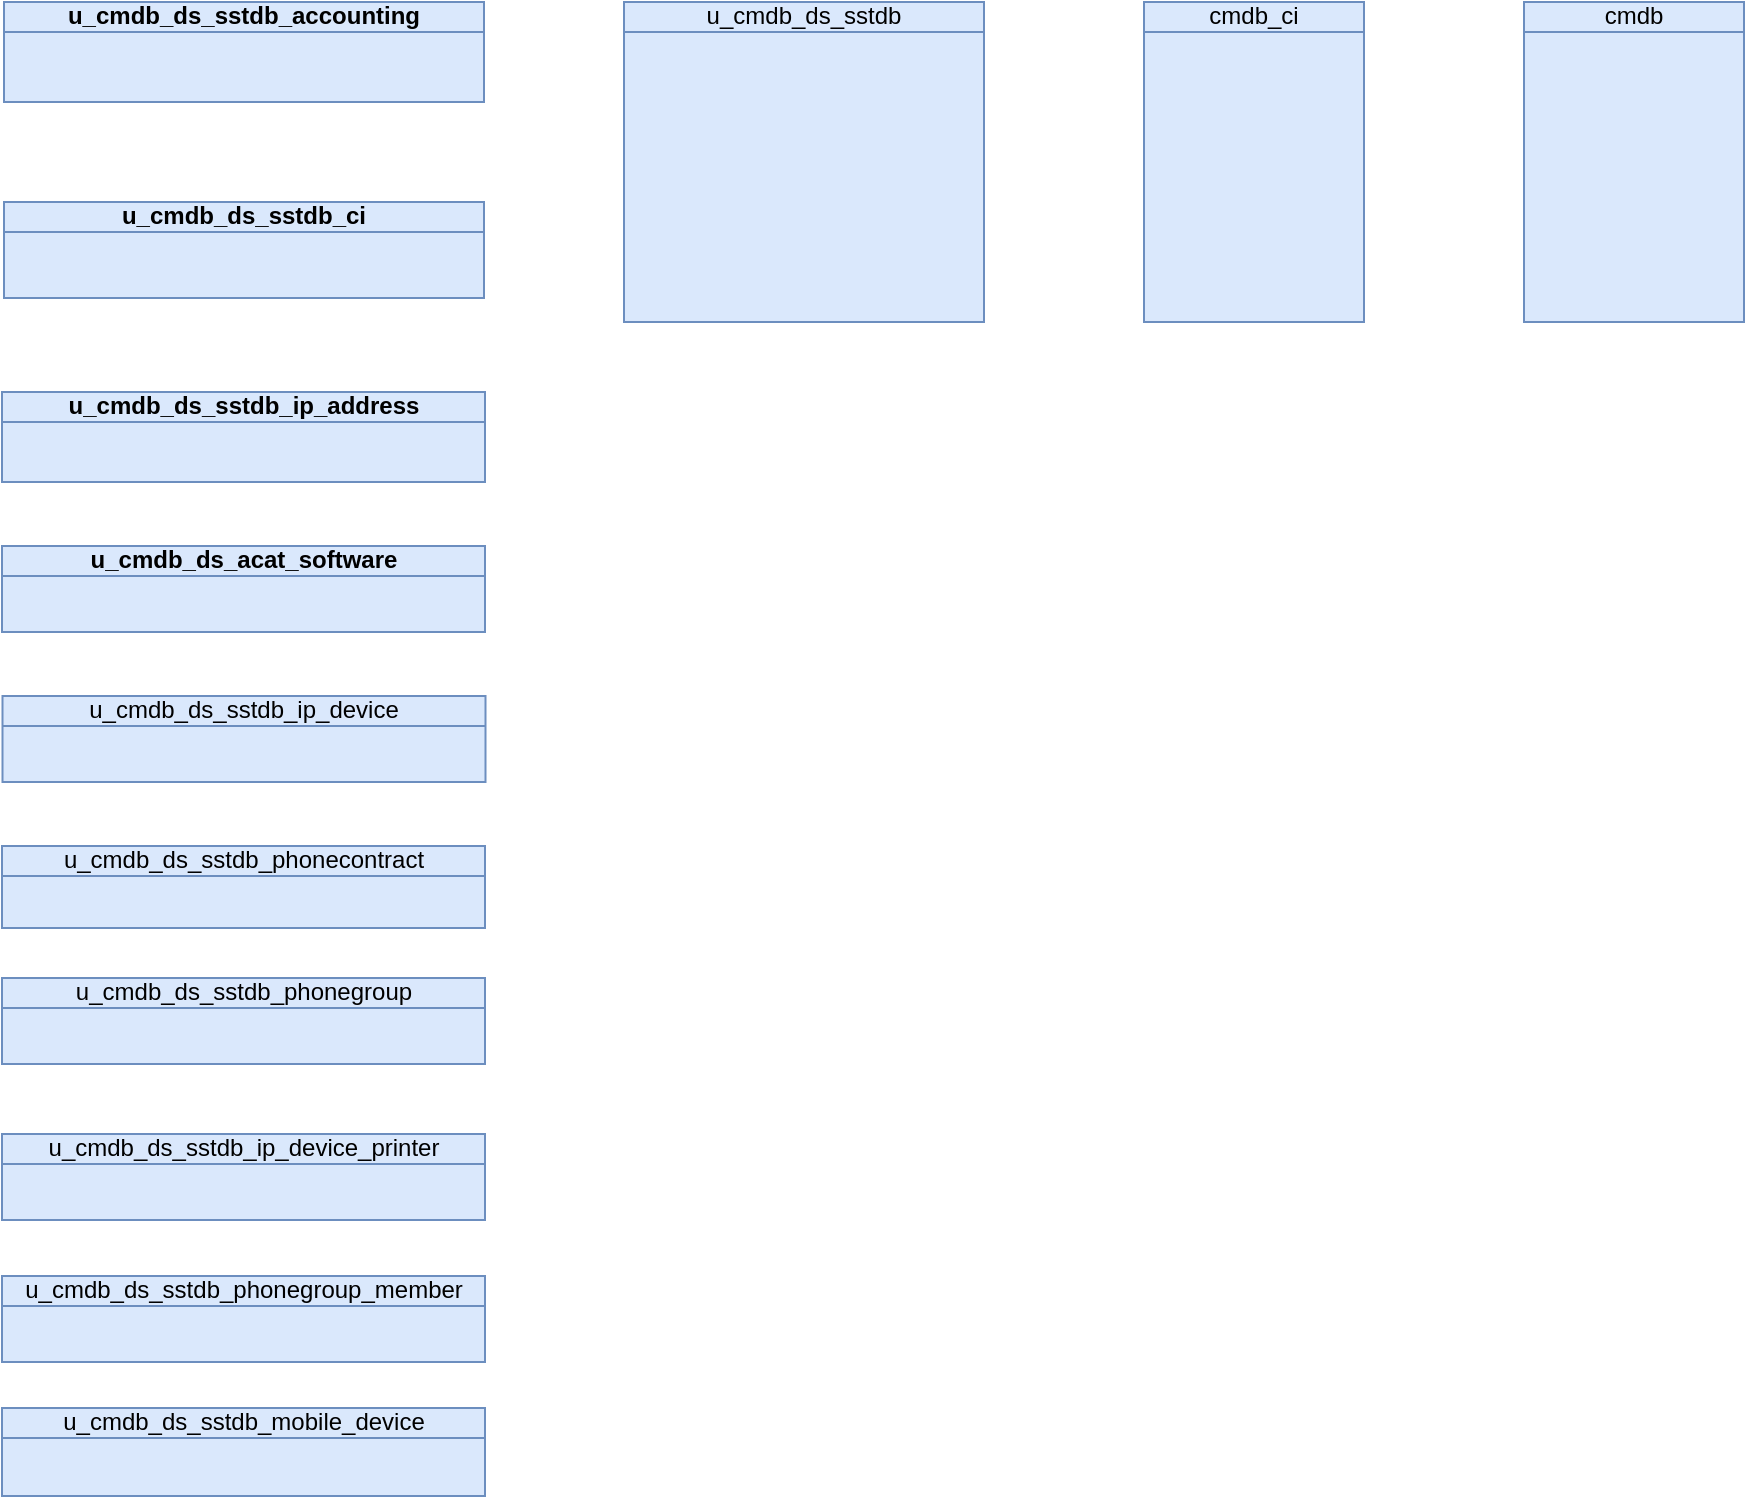 <mxfile version="23.1.1" type="github" pages="6">
  <diagram name="As-Is" id="jkI73sEsG22GYty13YCX">
    <mxGraphModel dx="1616" dy="1201" grid="0" gridSize="10" guides="1" tooltips="1" connect="1" arrows="1" fold="1" page="1" pageScale="1" pageWidth="1169" pageHeight="827" math="0" shadow="0">
      <root>
        <mxCell id="9fLYsi1BFuuNNnZ7QCJi-0" />
        <mxCell id="9fLYsi1BFuuNNnZ7QCJi-1" parent="9fLYsi1BFuuNNnZ7QCJi-0" />
        <mxCell id="9fLYsi1BFuuNNnZ7QCJi-6" value="u_cmdb_ds_sstdb" style="html=1;outlineConnect=0;whiteSpace=wrap;fillColor=#dae8fc;shape=mxgraph.archimate3.businessObject;overflow=fill;strokeColor=#6c8ebf;" parent="9fLYsi1BFuuNNnZ7QCJi-1" vertex="1">
          <mxGeometry x="540" y="55" width="180" height="160" as="geometry" />
        </mxCell>
        <mxCell id="9fLYsi1BFuuNNnZ7QCJi-8" value="u_cmdb_ds_sstdb_ci" style="html=1;outlineConnect=0;whiteSpace=wrap;fillColor=#dae8fc;shape=mxgraph.archimate3.businessObject;overflow=fill;strokeColor=#6c8ebf;fontStyle=1" parent="9fLYsi1BFuuNNnZ7QCJi-1" vertex="1">
          <mxGeometry x="230" y="155" width="240" height="48" as="geometry" />
        </mxCell>
        <mxCell id="cwtJszPjDHmDqMK8JNNf-0" value="cmdb_ci" style="html=1;outlineConnect=0;whiteSpace=wrap;fillColor=#dae8fc;shape=mxgraph.archimate3.businessObject;overflow=fill;strokeColor=#6c8ebf;" parent="9fLYsi1BFuuNNnZ7QCJi-1" vertex="1">
          <mxGeometry x="800" y="55" width="110" height="160" as="geometry" />
        </mxCell>
        <mxCell id="y_-gR4mYZfSuQmfMLG3N-1" value="u_cmdb_ds_sstdb_accounting" style="html=1;outlineConnect=0;whiteSpace=wrap;fillColor=#dae8fc;shape=mxgraph.archimate3.businessObject;overflow=fill;strokeColor=#6c8ebf;fontStyle=1" parent="9fLYsi1BFuuNNnZ7QCJi-1" vertex="1">
          <mxGeometry x="230" y="55" width="240" height="50" as="geometry" />
        </mxCell>
        <mxCell id="CWw5Xjvqmg-2_4kp9Igu-0" value="u_cmdb_ds_sstdb_ip_device" style="html=1;outlineConnect=0;whiteSpace=wrap;fillColor=#dae8fc;shape=mxgraph.archimate3.businessObject;overflow=fill;strokeColor=#6c8ebf;" parent="9fLYsi1BFuuNNnZ7QCJi-1" vertex="1">
          <mxGeometry x="229.25" y="402" width="241.5" height="43" as="geometry" />
        </mxCell>
        <mxCell id="CWw5Xjvqmg-2_4kp9Igu-1" value="u_cmdb_ds_sstdb_phonecontract" style="html=1;outlineConnect=0;whiteSpace=wrap;fillColor=#dae8fc;shape=mxgraph.archimate3.businessObject;overflow=fill;strokeColor=#6c8ebf;" parent="9fLYsi1BFuuNNnZ7QCJi-1" vertex="1">
          <mxGeometry x="229" y="477" width="241.5" height="41" as="geometry" />
        </mxCell>
        <mxCell id="CWw5Xjvqmg-2_4kp9Igu-2" value="u_cmdb_ds_sstdb_phonegroup" style="html=1;outlineConnect=0;whiteSpace=wrap;fillColor=#dae8fc;shape=mxgraph.archimate3.businessObject;overflow=fill;strokeColor=#6c8ebf;" parent="9fLYsi1BFuuNNnZ7QCJi-1" vertex="1">
          <mxGeometry x="229" y="543" width="241.5" height="43" as="geometry" />
        </mxCell>
        <mxCell id="CWw5Xjvqmg-2_4kp9Igu-3" value="u_cmdb_ds_sstdb_ip_address" style="html=1;outlineConnect=0;whiteSpace=wrap;fillColor=#dae8fc;shape=mxgraph.archimate3.businessObject;overflow=fill;strokeColor=#6c8ebf;fontStyle=1" parent="9fLYsi1BFuuNNnZ7QCJi-1" vertex="1">
          <mxGeometry x="229" y="250" width="241.5" height="45" as="geometry" />
        </mxCell>
        <mxCell id="CWw5Xjvqmg-2_4kp9Igu-4" value="u_cmdb_ds_sstdb_ip_device_printer" style="html=1;outlineConnect=0;whiteSpace=wrap;fillColor=#dae8fc;shape=mxgraph.archimate3.businessObject;overflow=fill;strokeColor=#6c8ebf;" parent="9fLYsi1BFuuNNnZ7QCJi-1" vertex="1">
          <mxGeometry x="229" y="621" width="241.5" height="43" as="geometry" />
        </mxCell>
        <mxCell id="CWw5Xjvqmg-2_4kp9Igu-5" value="u_cmdb_ds_sstdb_phonegroup_member" style="html=1;outlineConnect=0;whiteSpace=wrap;fillColor=#dae8fc;shape=mxgraph.archimate3.businessObject;overflow=fill;strokeColor=#6c8ebf;" parent="9fLYsi1BFuuNNnZ7QCJi-1" vertex="1">
          <mxGeometry x="229" y="692" width="241.5" height="43" as="geometry" />
        </mxCell>
        <mxCell id="CWw5Xjvqmg-2_4kp9Igu-6" value="u_cmdb_ds_sstdb_mobile_device" style="html=1;outlineConnect=0;whiteSpace=wrap;fillColor=#dae8fc;shape=mxgraph.archimate3.businessObject;overflow=fill;strokeColor=#6c8ebf;" parent="9fLYsi1BFuuNNnZ7QCJi-1" vertex="1">
          <mxGeometry x="229" y="758" width="241.5" height="44" as="geometry" />
        </mxCell>
        <mxCell id="CWw5Xjvqmg-2_4kp9Igu-7" value="u_cmdb_ds_acat_software" style="html=1;outlineConnect=0;whiteSpace=wrap;fillColor=#dae8fc;shape=mxgraph.archimate3.businessObject;overflow=fill;strokeColor=#6c8ebf;fontStyle=1" parent="9fLYsi1BFuuNNnZ7QCJi-1" vertex="1">
          <mxGeometry x="229" y="327" width="241.5" height="43" as="geometry" />
        </mxCell>
        <mxCell id="XJ3MCgn_2ol754-BM2e4-0" value="cmdb" style="html=1;outlineConnect=0;whiteSpace=wrap;fillColor=#dae8fc;shape=mxgraph.archimate3.businessObject;overflow=fill;strokeColor=#6c8ebf;" parent="9fLYsi1BFuuNNnZ7QCJi-1" vertex="1">
          <mxGeometry x="990" y="55" width="110" height="160" as="geometry" />
        </mxCell>
      </root>
    </mxGraphModel>
  </diagram>
  <diagram name="ToBe" id="oGh4HfsSNOowLogCamIB">
    <mxGraphModel dx="1616" dy="1201" grid="0" gridSize="10" guides="1" tooltips="1" connect="1" arrows="1" fold="1" page="1" pageScale="1" pageWidth="1169" pageHeight="827" math="0" shadow="0">
      <root>
        <mxCell id="56pe9uNd_jKFozV0DMSg-0" />
        <mxCell id="56pe9uNd_jKFozV0DMSg-1" parent="56pe9uNd_jKFozV0DMSg-0" />
        <mxCell id="56pe9uNd_jKFozV0DMSg-2" value="u_cmdb_ds_sstdb" style="html=1;outlineConnect=0;whiteSpace=wrap;fillColor=#dae8fc;shape=mxgraph.archimate3.businessObject;overflow=fill;strokeColor=#6c8ebf;" parent="56pe9uNd_jKFozV0DMSg-1" vertex="1">
          <mxGeometry x="555" y="154" width="180" height="61" as="geometry" />
        </mxCell>
        <mxCell id="56pe9uNd_jKFozV0DMSg-3" value="u_cmdb_ds_sstdb_ci" style="html=1;outlineConnect=0;whiteSpace=wrap;fillColor=#f8cecc;shape=mxgraph.archimate3.businessObject;overflow=fill;strokeColor=#b85450;dashed=1;" parent="56pe9uNd_jKFozV0DMSg-1" vertex="1">
          <mxGeometry x="580" y="173" width="130" height="30" as="geometry" />
        </mxCell>
        <mxCell id="56pe9uNd_jKFozV0DMSg-4" value="cmdb_ci" style="html=1;outlineConnect=0;whiteSpace=wrap;fillColor=#dae8fc;shape=mxgraph.archimate3.businessObject;overflow=fill;strokeColor=#6c8ebf;" parent="56pe9uNd_jKFozV0DMSg-1" vertex="1">
          <mxGeometry x="815" y="55" width="110" height="160" as="geometry" />
        </mxCell>
        <mxCell id="56pe9uNd_jKFozV0DMSg-5" value="u_cmdb_ds_sstdb_accounting" style="html=1;outlineConnect=0;whiteSpace=wrap;fillColor=#fff2cc;shape=mxgraph.archimate3.businessObject;overflow=fill;strokeColor=#d6b656;dashed=1;" parent="56pe9uNd_jKFozV0DMSg-1" vertex="1">
          <mxGeometry x="550" y="55" width="185" height="40" as="geometry" />
        </mxCell>
        <mxCell id="56pe9uNd_jKFozV0DMSg-6" value="Account Asset" style="fontSize=12;html=1;endArrow=ERzeroToMany;endFill=1;rounded=0;fillColor=#dae8fc;strokeColor=#6c8ebf;" parent="56pe9uNd_jKFozV0DMSg-1" source="56pe9uNd_jKFozV0DMSg-5" target="56pe9uNd_jKFozV0DMSg-2" edge="1">
          <mxGeometry width="100" height="100" relative="1" as="geometry">
            <mxPoint x="655" y="436" as="sourcePoint" />
            <mxPoint x="655" y="591" as="targetPoint" />
          </mxGeometry>
        </mxCell>
        <mxCell id="KxKN3AAXjgXt9WUDAt8y-0" value="u_cmdb_ds_sstdb_ci" style="html=1;outlineConnect=0;whiteSpace=wrap;shape=mxgraph.archimate3.businessObject;overflow=fill;dashed=1;" parent="56pe9uNd_jKFozV0DMSg-1" vertex="1">
          <mxGeometry x="246.5" y="155" width="240" height="48" as="geometry" />
        </mxCell>
        <mxCell id="KxKN3AAXjgXt9WUDAt8y-1" value="u_cmdb_ds_sstdb_accounting" style="html=1;outlineConnect=0;whiteSpace=wrap;shape=mxgraph.archimate3.businessObject;overflow=fill;dashed=1;" parent="56pe9uNd_jKFozV0DMSg-1" vertex="1">
          <mxGeometry x="246.5" y="55" width="240" height="50" as="geometry" />
        </mxCell>
        <mxCell id="P3QiWz3rfh3j9tbsNmBm-1" value="cmdb" style="html=1;outlineConnect=0;whiteSpace=wrap;fillColor=#dae8fc;shape=mxgraph.archimate3.businessObject;overflow=fill;strokeColor=#6c8ebf;" parent="56pe9uNd_jKFozV0DMSg-1" vertex="1">
          <mxGeometry x="1001" y="55" width="110" height="160" as="geometry" />
        </mxCell>
        <mxCell id="N4Qj_TncRxmLUDcNT6RW-0" value="u_cmdb_ds_sstdb_ip_device" style="html=1;outlineConnect=0;whiteSpace=wrap;fillColor=#dae8fc;shape=mxgraph.archimate3.businessObject;overflow=fill;strokeColor=#6c8ebf;" parent="56pe9uNd_jKFozV0DMSg-1" vertex="1">
          <mxGeometry x="245.25" y="402" width="241.5" height="43" as="geometry" />
        </mxCell>
        <mxCell id="N4Qj_TncRxmLUDcNT6RW-1" value="u_cmdb_ds_sstdb_phonecontract" style="html=1;outlineConnect=0;whiteSpace=wrap;fillColor=#dae8fc;shape=mxgraph.archimate3.businessObject;overflow=fill;strokeColor=#6c8ebf;" parent="56pe9uNd_jKFozV0DMSg-1" vertex="1">
          <mxGeometry x="245" y="477" width="241.5" height="41" as="geometry" />
        </mxCell>
        <mxCell id="N4Qj_TncRxmLUDcNT6RW-2" value="u_cmdb_ds_sstdb_phonegroup" style="html=1;outlineConnect=0;whiteSpace=wrap;fillColor=#dae8fc;shape=mxgraph.archimate3.businessObject;overflow=fill;strokeColor=#6c8ebf;" parent="56pe9uNd_jKFozV0DMSg-1" vertex="1">
          <mxGeometry x="245" y="543" width="241.5" height="43" as="geometry" />
        </mxCell>
        <mxCell id="N4Qj_TncRxmLUDcNT6RW-3" value="u_cmdb_ds_sstdb_ip_address" style="html=1;outlineConnect=0;whiteSpace=wrap;fillColor=#dae8fc;shape=mxgraph.archimate3.businessObject;overflow=fill;strokeColor=#6c8ebf;fontStyle=1" parent="56pe9uNd_jKFozV0DMSg-1" vertex="1">
          <mxGeometry x="245" y="250" width="241.5" height="45" as="geometry" />
        </mxCell>
        <mxCell id="N4Qj_TncRxmLUDcNT6RW-4" value="u_cmdb_ds_sstdb_ip_device_printer" style="html=1;outlineConnect=0;whiteSpace=wrap;fillColor=#dae8fc;shape=mxgraph.archimate3.businessObject;overflow=fill;strokeColor=#6c8ebf;" parent="56pe9uNd_jKFozV0DMSg-1" vertex="1">
          <mxGeometry x="245" y="621" width="241.5" height="43" as="geometry" />
        </mxCell>
        <mxCell id="N4Qj_TncRxmLUDcNT6RW-5" value="u_cmdb_ds_sstdb_phonegroup_member" style="html=1;outlineConnect=0;whiteSpace=wrap;fillColor=#dae8fc;shape=mxgraph.archimate3.businessObject;overflow=fill;strokeColor=#6c8ebf;" parent="56pe9uNd_jKFozV0DMSg-1" vertex="1">
          <mxGeometry x="245" y="692" width="241.5" height="43" as="geometry" />
        </mxCell>
        <mxCell id="N4Qj_TncRxmLUDcNT6RW-6" value="u_cmdb_ds_sstdb_mobile_device" style="html=1;outlineConnect=0;whiteSpace=wrap;fillColor=#dae8fc;shape=mxgraph.archimate3.businessObject;overflow=fill;strokeColor=#6c8ebf;" parent="56pe9uNd_jKFozV0DMSg-1" vertex="1">
          <mxGeometry x="245" y="758" width="241.5" height="44" as="geometry" />
        </mxCell>
        <mxCell id="N4Qj_TncRxmLUDcNT6RW-7" value="u_cmdb_ds_acat_software" style="html=1;outlineConnect=0;whiteSpace=wrap;fillColor=#dae8fc;shape=mxgraph.archimate3.businessObject;overflow=fill;strokeColor=#6c8ebf;fontStyle=1" parent="56pe9uNd_jKFozV0DMSg-1" vertex="1">
          <mxGeometry x="245" y="327" width="241.5" height="43" as="geometry" />
        </mxCell>
      </root>
    </mxGraphModel>
  </diagram>
  <diagram name="ToBe2" id="tkcIp5FDQcAYxSS1VzYh">
    <mxGraphModel dx="1616" dy="1201" grid="0" gridSize="10" guides="1" tooltips="1" connect="1" arrows="1" fold="1" page="1" pageScale="1" pageWidth="1169" pageHeight="827" math="0" shadow="0">
      <root>
        <mxCell id="ru0msgwTjX1IvqW1pDhV-0" />
        <mxCell id="ru0msgwTjX1IvqW1pDhV-1" parent="ru0msgwTjX1IvqW1pDhV-0" />
        <mxCell id="ru0msgwTjX1IvqW1pDhV-2" value="u_cmdb_ds_sstdb" style="html=1;outlineConnect=0;whiteSpace=wrap;fillColor=#dae8fc;shape=mxgraph.archimate3.businessObject;overflow=fill;strokeColor=#6c8ebf;" parent="ru0msgwTjX1IvqW1pDhV-1" vertex="1">
          <mxGeometry x="636" y="145" width="180" height="61" as="geometry" />
        </mxCell>
        <mxCell id="ru0msgwTjX1IvqW1pDhV-3" value="u_cmdb_ds_sstdb_ci" style="html=1;outlineConnect=0;whiteSpace=wrap;fillColor=#f8cecc;shape=mxgraph.archimate3.businessObject;overflow=fill;strokeColor=#b85450;dashed=1;" parent="ru0msgwTjX1IvqW1pDhV-1" vertex="1">
          <mxGeometry x="661" y="164" width="130" height="30" as="geometry" />
        </mxCell>
        <mxCell id="ru0msgwTjX1IvqW1pDhV-4" value="cmdb_ci" style="html=1;outlineConnect=0;whiteSpace=wrap;fillColor=#dae8fc;shape=mxgraph.archimate3.businessObject;overflow=fill;strokeColor=#6c8ebf;" parent="ru0msgwTjX1IvqW1pDhV-1" vertex="1">
          <mxGeometry x="857" y="46" width="110" height="160" as="geometry" />
        </mxCell>
        <mxCell id="ru0msgwTjX1IvqW1pDhV-5" value="u_cmdb_ds_sstdb_accounting" style="html=1;outlineConnect=0;whiteSpace=wrap;fillColor=#fff2cc;shape=mxgraph.archimate3.businessObject;overflow=fill;strokeColor=#d6b656;dashed=1;" parent="ru0msgwTjX1IvqW1pDhV-1" vertex="1">
          <mxGeometry x="631" y="46" width="185" height="40" as="geometry" />
        </mxCell>
        <mxCell id="ru0msgwTjX1IvqW1pDhV-6" value="Account Asset" style="fontSize=12;html=1;endArrow=ERzeroToMany;endFill=1;rounded=0;fillColor=#dae8fc;strokeColor=#6c8ebf;" parent="ru0msgwTjX1IvqW1pDhV-1" source="ru0msgwTjX1IvqW1pDhV-5" target="ru0msgwTjX1IvqW1pDhV-2" edge="1">
          <mxGeometry width="100" height="100" relative="1" as="geometry">
            <mxPoint x="736" y="427" as="sourcePoint" />
            <mxPoint x="736" y="582" as="targetPoint" />
          </mxGeometry>
        </mxCell>
        <mxCell id="ru0msgwTjX1IvqW1pDhV-7" value="u_cmdb_ds_sstdb_ci" style="html=1;outlineConnect=0;whiteSpace=wrap;shape=mxgraph.archimate3.businessObject;overflow=fill;dashed=1;" parent="ru0msgwTjX1IvqW1pDhV-1" vertex="1">
          <mxGeometry x="327.5" y="146" width="240" height="48" as="geometry" />
        </mxCell>
        <mxCell id="ru0msgwTjX1IvqW1pDhV-8" value="u_cmdb_ds_sstdb_accounting" style="html=1;outlineConnect=0;whiteSpace=wrap;shape=mxgraph.archimate3.businessObject;overflow=fill;dashed=1;" parent="ru0msgwTjX1IvqW1pDhV-1" vertex="1">
          <mxGeometry x="327.5" y="46" width="240" height="50" as="geometry" />
        </mxCell>
        <mxCell id="ru0msgwTjX1IvqW1pDhV-9" value="cmdb" style="html=1;outlineConnect=0;whiteSpace=wrap;fillColor=#dae8fc;shape=mxgraph.archimate3.businessObject;overflow=fill;strokeColor=#6c8ebf;" parent="ru0msgwTjX1IvqW1pDhV-1" vertex="1">
          <mxGeometry x="999" y="46" width="110" height="160" as="geometry" />
        </mxCell>
        <mxCell id="ru0msgwTjX1IvqW1pDhV-10" value="u_cmdb_ds_sstdb_ip_device" style="html=1;outlineConnect=0;whiteSpace=wrap;fillColor=#dae8fc;shape=mxgraph.archimate3.businessObject;overflow=fill;strokeColor=#6c8ebf;" parent="ru0msgwTjX1IvqW1pDhV-1" vertex="1">
          <mxGeometry x="326.25" y="393" width="241.5" height="43" as="geometry" />
        </mxCell>
        <mxCell id="ru0msgwTjX1IvqW1pDhV-11" value="u_cmdb_ds_sstdb_phonecontract" style="html=1;outlineConnect=0;whiteSpace=wrap;fillColor=#dae8fc;shape=mxgraph.archimate3.businessObject;overflow=fill;strokeColor=#6c8ebf;" parent="ru0msgwTjX1IvqW1pDhV-1" vertex="1">
          <mxGeometry x="326" y="468" width="241.5" height="41" as="geometry" />
        </mxCell>
        <mxCell id="ru0msgwTjX1IvqW1pDhV-12" value="u_cmdb_ds_sstdb_phonegroup" style="html=1;outlineConnect=0;whiteSpace=wrap;fillColor=#dae8fc;shape=mxgraph.archimate3.businessObject;overflow=fill;strokeColor=#6c8ebf;" parent="ru0msgwTjX1IvqW1pDhV-1" vertex="1">
          <mxGeometry x="326" y="534" width="241.5" height="43" as="geometry" />
        </mxCell>
        <mxCell id="ru0msgwTjX1IvqW1pDhV-13" value="u_cmdb_ds_sstdb_ip_address" style="html=1;outlineConnect=0;whiteSpace=wrap;fillColor=#dae8fc;shape=mxgraph.archimate3.businessObject;overflow=fill;strokeColor=#6c8ebf;fontStyle=1" parent="ru0msgwTjX1IvqW1pDhV-1" vertex="1">
          <mxGeometry x="326" y="241" width="241.5" height="45" as="geometry" />
        </mxCell>
        <mxCell id="ru0msgwTjX1IvqW1pDhV-14" value="u_cmdb_ds_sstdb_ip_device_printer" style="html=1;outlineConnect=0;whiteSpace=wrap;fillColor=#dae8fc;shape=mxgraph.archimate3.businessObject;overflow=fill;strokeColor=#6c8ebf;" parent="ru0msgwTjX1IvqW1pDhV-1" vertex="1">
          <mxGeometry x="61" y="393" width="241.5" height="43" as="geometry" />
        </mxCell>
        <mxCell id="ru0msgwTjX1IvqW1pDhV-15" value="u_cmdb_ds_sstdb_phonegroup_member" style="html=1;outlineConnect=0;whiteSpace=wrap;fillColor=#dae8fc;shape=mxgraph.archimate3.businessObject;overflow=fill;strokeColor=#6c8ebf;" parent="ru0msgwTjX1IvqW1pDhV-1" vertex="1">
          <mxGeometry x="326" y="683" width="241.5" height="43" as="geometry" />
        </mxCell>
        <mxCell id="ru0msgwTjX1IvqW1pDhV-16" value="u_cmdb_ds_sstdb_mobile_device" style="html=1;outlineConnect=0;whiteSpace=wrap;fillColor=#dae8fc;shape=mxgraph.archimate3.businessObject;overflow=fill;strokeColor=#6c8ebf;" parent="ru0msgwTjX1IvqW1pDhV-1" vertex="1">
          <mxGeometry x="326" y="749" width="241.5" height="44" as="geometry" />
        </mxCell>
        <mxCell id="ru0msgwTjX1IvqW1pDhV-17" value="u_cmdb_ds_acat_software" style="html=1;outlineConnect=0;whiteSpace=wrap;fillColor=#dae8fc;shape=mxgraph.archimate3.businessObject;overflow=fill;strokeColor=#6c8ebf;fontStyle=1" parent="ru0msgwTjX1IvqW1pDhV-1" vertex="1">
          <mxGeometry x="326" y="318" width="241.5" height="43" as="geometry" />
        </mxCell>
        <mxCell id="c2vDVUW0iKmzHn2LKtSp-1" value="Same Correlation Id?" style="whiteSpace=wrap;html=1;rounded=1;arcSize=50;align=center;verticalAlign=middle;strokeWidth=1;autosize=1;spacing=4;treeFolding=1;treeMoving=1;newEdgeStyle={&quot;edgeStyle&quot;:&quot;entityRelationEdgeStyle&quot;,&quot;startArrow&quot;:&quot;none&quot;,&quot;endArrow&quot;:&quot;none&quot;,&quot;segment&quot;:10,&quot;curved&quot;:1,&quot;sourcePerimeterSpacing&quot;:0,&quot;targetPerimeterSpacing&quot;:0};" parent="ru0msgwTjX1IvqW1pDhV-1" vertex="1">
          <mxGeometry x="633" y="293" width="152" height="30" as="geometry" />
        </mxCell>
        <mxCell id="c2vDVUW0iKmzHn2LKtSp-2" value="" style="edgeStyle=entityRelationEdgeStyle;startArrow=none;endArrow=none;segment=10;curved=1;sourcePerimeterSpacing=0;targetPerimeterSpacing=0;rounded=0;" parent="ru0msgwTjX1IvqW1pDhV-1" source="ru0msgwTjX1IvqW1pDhV-13" target="c2vDVUW0iKmzHn2LKtSp-1" edge="1">
          <mxGeometry relative="1" as="geometry">
            <mxPoint x="649" y="360" as="sourcePoint" />
          </mxGeometry>
        </mxCell>
        <mxCell id="c2vDVUW0iKmzHn2LKtSp-3" value="" style="edgeStyle=entityRelationEdgeStyle;startArrow=none;endArrow=none;segment=10;curved=1;sourcePerimeterSpacing=0;targetPerimeterSpacing=0;rounded=0;" parent="ru0msgwTjX1IvqW1pDhV-1" source="ru0msgwTjX1IvqW1pDhV-10" target="c2vDVUW0iKmzHn2LKtSp-1" edge="1">
          <mxGeometry relative="1" as="geometry">
            <mxPoint x="578" y="274" as="sourcePoint" />
            <mxPoint x="693" y="343" as="targetPoint" />
          </mxGeometry>
        </mxCell>
        <mxCell id="MxKtexWAjthmuHMgzRR2-1" value="u_cmdb_ds_sstdb_ip_device_printer" style="html=1;outlineConnect=0;whiteSpace=wrap;shape=mxgraph.archimate3.businessObject;overflow=fill;dashed=1;" parent="ru0msgwTjX1IvqW1pDhV-1" vertex="1">
          <mxGeometry x="324" y="606" width="240" height="48" as="geometry" />
        </mxCell>
      </root>
    </mxGraphModel>
  </diagram>
  <diagram name="ImportObjects" id="B52h8_X5WKBb54wcMegX">
    <mxGraphModel dx="1616" dy="2028" grid="0" gridSize="10" guides="1" tooltips="1" connect="1" arrows="1" fold="1" page="1" pageScale="1" pageWidth="1169" pageHeight="827" math="0" shadow="0">
      <root>
        <mxCell id="LdAP1DnBUgq6UGCHDwLP-0" />
        <mxCell id="LdAP1DnBUgq6UGCHDwLP-1" parent="LdAP1DnBUgq6UGCHDwLP-0" />
        <mxCell id="LdAP1DnBUgq6UGCHDwLP-2" value="ServiceNow (target)" style="swimlane;" parent="LdAP1DnBUgq6UGCHDwLP-1" vertex="1">
          <mxGeometry x="11" y="-805" width="394" height="789" as="geometry" />
        </mxCell>
        <mxCell id="LdAP1DnBUgq6UGCHDwLP-3" value="Source" style="swimlane;" parent="LdAP1DnBUgq6UGCHDwLP-1" vertex="1">
          <mxGeometry x="414" y="-805" width="227" height="790" as="geometry" />
        </mxCell>
        <mxCell id="LdAP1DnBUgq6UGCHDwLP-4" value="sstdb.V_CMDB_ACCOUNTING" style="html=1;outlineConnect=0;whiteSpace=wrap;fillColor=#dae8fc;shape=mxgraph.archimate3.businessObject;overflow=fill;strokeColor=#6c8ebf;" parent="LdAP1DnBUgq6UGCHDwLP-3" vertex="1">
          <mxGeometry x="3.5" y="40" width="220" height="43" as="geometry" />
        </mxCell>
        <mxCell id="LdAP1DnBUgq6UGCHDwLP-5" value="&lt;div&gt;&lt;div&gt;sstdb.V_CMDB_IP_DEVICE vcid&lt;/div&gt;&lt;div&gt;LEFT JOIN sstdb.CMDB_CI cc ON&lt;/div&gt;&lt;div&gt;vcid.CI_ID = cc.CI_ID&lt;span style=&quot;&quot;&gt;&lt;/span&gt;&lt;/div&gt;&lt;/div&gt;" style="html=1;outlineConnect=0;whiteSpace=wrap;fillColor=#dae8fc;shape=mxgraph.archimate3.businessObject;overflow=fill;strokeColor=#6c8ebf;" parent="LdAP1DnBUgq6UGCHDwLP-3" vertex="1">
          <mxGeometry x="3" y="223.5" width="220" height="60" as="geometry" />
        </mxCell>
        <mxCell id="LdAP1DnBUgq6UGCHDwLP-6" value="&lt;div&gt;sstdb.V_CMDB_PHONECONTRACT vcp&lt;/div&gt;&lt;div&gt;LEFT JOIN sstdb.CMDB_CI cc ON&lt;/div&gt;&lt;div&gt;vcp.CI_ID = cc.CI_ID&lt;span style=&quot;&quot;&gt;&lt;/span&gt;&lt;/div&gt;" style="html=1;outlineConnect=0;whiteSpace=wrap;fillColor=#dae8fc;shape=mxgraph.archimate3.businessObject;overflow=fill;strokeColor=#6c8ebf;" parent="LdAP1DnBUgq6UGCHDwLP-3" vertex="1">
          <mxGeometry x="3.5" y="298" width="220" height="56" as="geometry" />
        </mxCell>
        <mxCell id="LdAP1DnBUgq6UGCHDwLP-7" value="SSTDB.V_CMDB_PHONEGROUP vcp LEFT JOIN SSTDB.CMDB_CI cc ON vcp.CI_ID = cc.CI_ID" style="html=1;outlineConnect=0;whiteSpace=wrap;fillColor=#dae8fc;shape=mxgraph.archimate3.businessObject;overflow=fill;strokeColor=#6c8ebf;" parent="LdAP1DnBUgq6UGCHDwLP-3" vertex="1">
          <mxGeometry x="3.5" y="362" width="220" height="59" as="geometry" />
        </mxCell>
        <mxCell id="LdAP1DnBUgq6UGCHDwLP-8" value="&lt;div&gt;sstdb.V_CMDB_IP_ADDRESS vcia&lt;/div&gt;&lt;div&gt;LEFT JOIN sstdb.CMDB_CI cc ON&lt;/div&gt;&lt;div&gt;vcia.CI_ID = cc.CI_ID&lt;span style=&quot;&quot;&gt;&lt;/span&gt;&lt;/div&gt;" style="html=1;outlineConnect=0;whiteSpace=wrap;fillColor=#dae8fc;shape=mxgraph.archimate3.businessObject;overflow=fill;strokeColor=#6c8ebf;" parent="LdAP1DnBUgq6UGCHDwLP-3" vertex="1">
          <mxGeometry x="3.5" y="438" width="220" height="57" as="geometry" />
        </mxCell>
        <mxCell id="LdAP1DnBUgq6UGCHDwLP-9" value="&lt;div&gt;sstdb.V_CMDB_IP_DEVICE_PRINTER vcidp&lt;/div&gt;&lt;div&gt;LEFT JOIN sstdb.CMDB_CI cc ON&lt;/div&gt;&lt;div&gt;vcidp.CI_ID = cc.CI_ID&lt;span style=&quot;&quot;&gt;&lt;/span&gt;&lt;/div&gt;" style="html=1;outlineConnect=0;whiteSpace=wrap;fillColor=#dae8fc;shape=mxgraph.archimate3.businessObject;overflow=fill;strokeColor=#6c8ebf;" parent="LdAP1DnBUgq6UGCHDwLP-3" vertex="1">
          <mxGeometry x="3" y="505" width="220" height="73" as="geometry" />
        </mxCell>
        <mxCell id="LdAP1DnBUgq6UGCHDwLP-10" value="SSTDB.V_CMDB_PHONE_GRPMBR vcp" style="html=1;outlineConnect=0;whiteSpace=wrap;fillColor=#dae8fc;shape=mxgraph.archimate3.businessObject;overflow=fill;strokeColor=#6c8ebf;" parent="LdAP1DnBUgq6UGCHDwLP-3" vertex="1">
          <mxGeometry x="3.5" y="586" width="220" height="43" as="geometry" />
        </mxCell>
        <mxCell id="LdAP1DnBUgq6UGCHDwLP-11" value="sstdb.V_CMDB_MOBILE_DEVICES vcmd LEFT JOIN sstdb.cmdb_ci cc ON vcmd.CI_ID = cc.CI_ID" style="html=1;outlineConnect=0;whiteSpace=wrap;fillColor=#dae8fc;shape=mxgraph.archimate3.businessObject;overflow=fill;strokeColor=#6c8ebf;" parent="LdAP1DnBUgq6UGCHDwLP-3" vertex="1">
          <mxGeometry x="3" y="641" width="220" height="61" as="geometry" />
        </mxCell>
        <mxCell id="LdAP1DnBUgq6UGCHDwLP-12" value="DBO_SST.SPO_ACAT_CISERVICE sw" style="html=1;outlineConnect=0;whiteSpace=wrap;fillColor=#dae8fc;shape=mxgraph.archimate3.businessObject;overflow=fill;strokeColor=#6c8ebf;" parent="LdAP1DnBUgq6UGCHDwLP-3" vertex="1">
          <mxGeometry x="3.5" y="727" width="220" height="43" as="geometry" />
        </mxCell>
        <mxCell id="LdAP1DnBUgq6UGCHDwLP-19" value="sstdb.CMDB_CI cc LEFT JOIN sstdb.V_CMDB_BASIC_WORKPLACES vcbw ON cc.CI_ID = VCBW.CI_ID&amp;nbsp;" style="html=1;outlineConnect=0;whiteSpace=wrap;fillColor=#dae8fc;shape=mxgraph.archimate3.businessObject;overflow=fill;strokeColor=#6c8ebf;" parent="LdAP1DnBUgq6UGCHDwLP-3" vertex="1">
          <mxGeometry x="3.5" y="124" width="220" height="66" as="geometry" />
        </mxCell>
        <mxCell id="LdAP1DnBUgq6UGCHDwLP-14" value="Scheduled Data Import&lt;br&gt;&amp;lt;scheduled_import_set&amp;gt;" style="html=1;outlineConnect=0;whiteSpace=wrap;fillColor=#d5e8d4;shape=mxgraph.archimate3.application;appType=comp;archiType=square;strokeColor=#82b366;verticalAlign=top;" parent="LdAP1DnBUgq6UGCHDwLP-1" vertex="1">
          <mxGeometry x="20" y="-768" width="373" height="736" as="geometry" />
        </mxCell>
        <mxCell id="LdAP1DnBUgq6UGCHDwLP-15" value="&amp;lt;DBS DS SSTDB V_CMDB_ACCONTING Full Load&amp;gt;" style="html=1;outlineConnect=0;whiteSpace=wrap;fillColor=#d5e8d4;shape=mxgraph.archimate3.application;appType=proc;archiType=rounded;strokeColor=#82b366;" parent="LdAP1DnBUgq6UGCHDwLP-1" vertex="1">
          <mxGeometry x="27" y="-720" width="360" height="45" as="geometry" />
        </mxCell>
        <mxCell id="LdAP1DnBUgq6UGCHDwLP-17" value="&amp;lt;DBS DS SSTDB CMDB_CI Full Load&amp;gt;" style="html=1;outlineConnect=0;whiteSpace=wrap;fillColor=#d5e8d4;shape=mxgraph.archimate3.application;appType=proc;archiType=rounded;strokeColor=#82b366;" parent="LdAP1DnBUgq6UGCHDwLP-1" vertex="1">
          <mxGeometry x="27" y="-653" width="360" height="45" as="geometry" />
        </mxCell>
        <mxCell id="LdAP1DnBUgq6UGCHDwLP-21" value="u_imp_cmdb_ds_sstdb_ip_device" style="html=1;outlineConnect=0;whiteSpace=wrap;fillColor=#fff2cc;shape=mxgraph.archimate3.businessObject;overflow=fill;strokeColor=#d6b656;" parent="LdAP1DnBUgq6UGCHDwLP-1" vertex="1">
          <mxGeometry x="665" y="-572" width="220" height="44" as="geometry" />
        </mxCell>
        <mxCell id="LdAP1DnBUgq6UGCHDwLP-22" value="&amp;lt;DBS DS SSTDB V_CMDB_IP_DEVICE Full Load&amp;gt;" style="html=1;outlineConnect=0;whiteSpace=wrap;fillColor=#d5e8d4;shape=mxgraph.archimate3.application;appType=proc;archiType=rounded;strokeColor=#82b366;" parent="LdAP1DnBUgq6UGCHDwLP-1" vertex="1">
          <mxGeometry x="27" y="-574" width="360" height="45" as="geometry" />
        </mxCell>
        <mxCell id="LdAP1DnBUgq6UGCHDwLP-23" value="u_cmdb_ds_sstdb_ip_device" style="html=1;outlineConnect=0;whiteSpace=wrap;fillColor=#d5e8d4;shape=mxgraph.archimate3.businessObject;overflow=fill;strokeColor=#82b366;" parent="LdAP1DnBUgq6UGCHDwLP-1" vertex="1">
          <mxGeometry x="908" y="-572" width="241.5" height="43" as="geometry" />
        </mxCell>
        <mxCell id="LdAP1DnBUgq6UGCHDwLP-24" value="&amp;lt;DBS DS SSTDB V_CMDB_PHONECONTRACT Full Load&amp;gt;" style="html=1;outlineConnect=0;whiteSpace=wrap;fillColor=#d5e8d4;shape=mxgraph.archimate3.application;appType=proc;archiType=rounded;strokeColor=#82b366;" parent="LdAP1DnBUgq6UGCHDwLP-1" vertex="1">
          <mxGeometry x="27" y="-502" width="360" height="45" as="geometry" />
        </mxCell>
        <mxCell id="LdAP1DnBUgq6UGCHDwLP-25" value="u_imp_cmdb_ds_sstdb_phonecontract" style="html=1;outlineConnect=0;whiteSpace=wrap;fillColor=#fff2cc;shape=mxgraph.archimate3.businessObject;overflow=fill;strokeColor=#d6b656;" parent="LdAP1DnBUgq6UGCHDwLP-1" vertex="1">
          <mxGeometry x="665" y="-497" width="220" height="44" as="geometry" />
        </mxCell>
        <mxCell id="LdAP1DnBUgq6UGCHDwLP-26" value="u_cmdb_ds_sstdb_phonecontract" style="html=1;outlineConnect=0;whiteSpace=wrap;fillColor=#d5e8d4;shape=mxgraph.archimate3.businessObject;overflow=fill;strokeColor=#82b366;" parent="LdAP1DnBUgq6UGCHDwLP-1" vertex="1">
          <mxGeometry x="908" y="-497" width="241.5" height="41" as="geometry" />
        </mxCell>
        <mxCell id="LdAP1DnBUgq6UGCHDwLP-27" value="u_imp_cmdb_ds_sstdb_phonegroup" style="html=1;outlineConnect=0;whiteSpace=wrap;fillColor=#fff2cc;shape=mxgraph.archimate3.businessObject;overflow=fill;strokeColor=#d6b656;" parent="LdAP1DnBUgq6UGCHDwLP-1" vertex="1">
          <mxGeometry x="665" y="-431" width="220" height="44" as="geometry" />
        </mxCell>
        <mxCell id="LdAP1DnBUgq6UGCHDwLP-28" value="&amp;lt;DBS DS SSTDB V_CMDB_PHONEGROUP Full Load&amp;gt;" style="html=1;outlineConnect=0;whiteSpace=wrap;fillColor=#d5e8d4;shape=mxgraph.archimate3.application;appType=proc;archiType=rounded;strokeColor=#82b366;" parent="LdAP1DnBUgq6UGCHDwLP-1" vertex="1">
          <mxGeometry x="27" y="-435" width="360" height="45" as="geometry" />
        </mxCell>
        <mxCell id="LdAP1DnBUgq6UGCHDwLP-29" value="u_cmdb_ds_sstdb_phonegroup" style="html=1;outlineConnect=0;whiteSpace=wrap;fillColor=#d5e8d4;shape=mxgraph.archimate3.businessObject;overflow=fill;strokeColor=#82b366;" parent="LdAP1DnBUgq6UGCHDwLP-1" vertex="1">
          <mxGeometry x="908" y="-431" width="241.5" height="43" as="geometry" />
        </mxCell>
        <mxCell id="LdAP1DnBUgq6UGCHDwLP-30" value="&amp;lt;DBS DS SSTDB V_CMDB_IP_ADDRESS Full Load&amp;gt;" style="html=1;outlineConnect=0;whiteSpace=wrap;fillColor=#d5e8d4;shape=mxgraph.archimate3.application;appType=proc;archiType=rounded;strokeColor=#82b366;" parent="LdAP1DnBUgq6UGCHDwLP-1" vertex="1">
          <mxGeometry x="27" y="-363" width="360" height="45" as="geometry" />
        </mxCell>
        <mxCell id="LdAP1DnBUgq6UGCHDwLP-31" value="u_imp_cmdb_ds_sstdb_ip_address" style="html=1;outlineConnect=0;whiteSpace=wrap;fillColor=#fff2cc;shape=mxgraph.archimate3.businessObject;overflow=fill;strokeColor=#d6b656;" parent="LdAP1DnBUgq6UGCHDwLP-1" vertex="1">
          <mxGeometry x="664" y="-358" width="220" height="44" as="geometry" />
        </mxCell>
        <mxCell id="LdAP1DnBUgq6UGCHDwLP-32" value="u_cmdb_ds_sstdb_ip_address" style="html=1;outlineConnect=0;whiteSpace=wrap;fillColor=#d5e8d4;shape=mxgraph.archimate3.businessObject;overflow=fill;strokeColor=#82b366;" parent="LdAP1DnBUgq6UGCHDwLP-1" vertex="1">
          <mxGeometry x="908" y="-358" width="241.5" height="45" as="geometry" />
        </mxCell>
        <mxCell id="LdAP1DnBUgq6UGCHDwLP-33" value="u_imp_cmdb_ds_sstdb_ip_device_printer" style="html=1;outlineConnect=0;whiteSpace=wrap;fillColor=#fff2cc;shape=mxgraph.archimate3.businessObject;overflow=fill;strokeColor=#d6b656;" parent="LdAP1DnBUgq6UGCHDwLP-1" vertex="1">
          <mxGeometry x="663" y="-287" width="224" height="44" as="geometry" />
        </mxCell>
        <mxCell id="LdAP1DnBUgq6UGCHDwLP-34" value="&amp;lt;DBS DS SSTDB V_CMDB_IP_DEVICE_PRINTER Full Load&amp;gt;" style="html=1;outlineConnect=0;whiteSpace=wrap;fillColor=#d5e8d4;shape=mxgraph.archimate3.application;appType=proc;archiType=rounded;strokeColor=#82b366;" parent="LdAP1DnBUgq6UGCHDwLP-1" vertex="1">
          <mxGeometry x="27" y="-293" width="360" height="45" as="geometry" />
        </mxCell>
        <mxCell id="LdAP1DnBUgq6UGCHDwLP-35" value="u_cmdb_ds_sstdb_ip_device_printer" style="html=1;outlineConnect=0;whiteSpace=wrap;fillColor=#d5e8d4;shape=mxgraph.archimate3.businessObject;overflow=fill;strokeColor=#82b366;" parent="LdAP1DnBUgq6UGCHDwLP-1" vertex="1">
          <mxGeometry x="908" y="-287" width="241.5" height="43" as="geometry" />
        </mxCell>
        <mxCell id="LdAP1DnBUgq6UGCHDwLP-36" value="&amp;lt;DBS DS SSTDB V_CMDB_PHONE_GRPMBR Full Load&amp;gt;" style="html=1;outlineConnect=0;whiteSpace=wrap;fillColor=#d5e8d4;shape=mxgraph.archimate3.application;appType=proc;archiType=rounded;strokeColor=#82b366;" parent="LdAP1DnBUgq6UGCHDwLP-1" vertex="1">
          <mxGeometry x="27" y="-221" width="360" height="45" as="geometry" />
        </mxCell>
        <mxCell id="LdAP1DnBUgq6UGCHDwLP-37" value="u_imp_cmdb_ds_sstdb_phone_grpmbr" style="html=1;outlineConnect=0;whiteSpace=wrap;fillColor=#fff2cc;shape=mxgraph.archimate3.businessObject;overflow=fill;strokeColor=#d6b656;" parent="LdAP1DnBUgq6UGCHDwLP-1" vertex="1">
          <mxGeometry x="665" y="-216" width="220" height="44" as="geometry" />
        </mxCell>
        <mxCell id="LdAP1DnBUgq6UGCHDwLP-38" value="u_cmdb_ds_sstdb_phonegroup_member" style="html=1;outlineConnect=0;whiteSpace=wrap;fillColor=#d5e8d4;shape=mxgraph.archimate3.businessObject;overflow=fill;strokeColor=#82b366;" parent="LdAP1DnBUgq6UGCHDwLP-1" vertex="1">
          <mxGeometry x="908" y="-216" width="241.5" height="43" as="geometry" />
        </mxCell>
        <mxCell id="LdAP1DnBUgq6UGCHDwLP-39" value="u_imp_cmdb_ds_sstdb_mobile_device" style="html=1;outlineConnect=0;whiteSpace=wrap;fillColor=#fff2cc;shape=mxgraph.archimate3.businessObject;overflow=fill;strokeColor=#d6b656;" parent="LdAP1DnBUgq6UGCHDwLP-1" vertex="1">
          <mxGeometry x="665" y="-150" width="220" height="44" as="geometry" />
        </mxCell>
        <mxCell id="LdAP1DnBUgq6UGCHDwLP-40" value="&amp;lt;DBS DS SSTDB Import Mobile Devices Full Load&amp;gt;" style="html=1;outlineConnect=0;whiteSpace=wrap;fillColor=#d5e8d4;shape=mxgraph.archimate3.application;appType=proc;archiType=rounded;strokeColor=#82b366;" parent="LdAP1DnBUgq6UGCHDwLP-1" vertex="1">
          <mxGeometry x="27" y="-156" width="360" height="45" as="geometry" />
        </mxCell>
        <mxCell id="LdAP1DnBUgq6UGCHDwLP-41" value="u_cmdb_ds_sstdb_mobile_device" style="html=1;outlineConnect=0;whiteSpace=wrap;fillColor=#d5e8d4;shape=mxgraph.archimate3.businessObject;overflow=fill;strokeColor=#82b366;" parent="LdAP1DnBUgq6UGCHDwLP-1" vertex="1">
          <mxGeometry x="908" y="-150" width="241.5" height="44" as="geometry" />
        </mxCell>
        <mxCell id="LdAP1DnBUgq6UGCHDwLP-42" value="&amp;lt;DBS DS ACAT Software Full Load&amp;gt;" style="html=1;outlineConnect=0;whiteSpace=wrap;fillColor=#d5e8d4;shape=mxgraph.archimate3.application;appType=proc;archiType=rounded;strokeColor=#82b366;" parent="LdAP1DnBUgq6UGCHDwLP-1" vertex="1">
          <mxGeometry x="27" y="-84" width="360" height="45" as="geometry" />
        </mxCell>
        <mxCell id="LdAP1DnBUgq6UGCHDwLP-43" value="u_imp_dbs_ds_acat_software" style="html=1;outlineConnect=0;whiteSpace=wrap;fillColor=#fff2cc;shape=mxgraph.archimate3.businessObject;overflow=fill;strokeColor=#d6b656;" parent="LdAP1DnBUgq6UGCHDwLP-1" vertex="1">
          <mxGeometry x="665" y="-78" width="220" height="44" as="geometry" />
        </mxCell>
        <mxCell id="LdAP1DnBUgq6UGCHDwLP-44" value="u_cmdb_ds_acat_software" style="html=1;outlineConnect=0;whiteSpace=wrap;fillColor=#d5e8d4;shape=mxgraph.archimate3.businessObject;overflow=fill;strokeColor=#82b366;" parent="LdAP1DnBUgq6UGCHDwLP-1" vertex="1">
          <mxGeometry x="908" y="-78" width="241.5" height="43" as="geometry" />
        </mxCell>
        <mxCell id="LdAP1DnBUgq6UGCHDwLP-45" value="ServiceNow (target)" style="swimlane;" parent="LdAP1DnBUgq6UGCHDwLP-1" vertex="1">
          <mxGeometry x="645" y="-805" width="516" height="789" as="geometry" />
        </mxCell>
        <mxCell id="LdAP1DnBUgq6UGCHDwLP-13" value="u_imp_cmdb_ds_sstdb_accounting" style="html=1;outlineConnect=0;whiteSpace=wrap;fillColor=#fff2cc;shape=mxgraph.archimate3.businessObject;overflow=fill;strokeColor=#d6b656;" parent="LdAP1DnBUgq6UGCHDwLP-45" vertex="1">
          <mxGeometry x="18" y="40" width="220" height="44" as="geometry" />
        </mxCell>
        <mxCell id="LdAP1DnBUgq6UGCHDwLP-16" value="u_cmdb_ds_sstdb_accounting" style="html=1;outlineConnect=0;whiteSpace=wrap;fillColor=#d5e8d4;shape=mxgraph.archimate3.businessObject;overflow=fill;strokeColor=#82b366;" parent="LdAP1DnBUgq6UGCHDwLP-45" vertex="1">
          <mxGeometry x="263" y="40" width="241.5" height="42" as="geometry" />
        </mxCell>
        <mxCell id="LdAP1DnBUgq6UGCHDwLP-18" value="u_imp_cmdb_ds_sstdb_cmdb_ci" style="html=1;outlineConnect=0;whiteSpace=wrap;fillColor=#fff2cc;shape=mxgraph.archimate3.businessObject;overflow=fill;strokeColor=#d6b656;" parent="LdAP1DnBUgq6UGCHDwLP-45" vertex="1">
          <mxGeometry x="18" y="126" width="220" height="44" as="geometry" />
        </mxCell>
        <mxCell id="LdAP1DnBUgq6UGCHDwLP-20" value="u_cmdb_ds_sstdb_ci" style="html=1;outlineConnect=0;whiteSpace=wrap;fillColor=#d5e8d4;shape=mxgraph.archimate3.businessObject;overflow=fill;strokeColor=#82b366;" parent="LdAP1DnBUgq6UGCHDwLP-45" vertex="1">
          <mxGeometry x="263" y="126" width="241.5" height="42" as="geometry" />
        </mxCell>
        <mxCell id="LdAP1DnBUgq6UGCHDwLP-46" value="" style="html=1;endArrow=block;dashed=1;elbow=vertical;endFill=1;dashPattern=6 4;rounded=0;fontSize=12;" parent="LdAP1DnBUgq6UGCHDwLP-1" source="LdAP1DnBUgq6UGCHDwLP-15" target="LdAP1DnBUgq6UGCHDwLP-17" edge="1">
          <mxGeometry width="160" relative="1" as="geometry">
            <mxPoint x="387" y="137" as="sourcePoint" />
            <mxPoint x="558" y="137" as="targetPoint" />
          </mxGeometry>
        </mxCell>
        <mxCell id="LdAP1DnBUgq6UGCHDwLP-47" value="" style="html=1;endArrow=block;dashed=1;elbow=vertical;endFill=1;dashPattern=6 4;rounded=0;fontSize=12;" parent="LdAP1DnBUgq6UGCHDwLP-1" source="LdAP1DnBUgq6UGCHDwLP-17" target="LdAP1DnBUgq6UGCHDwLP-22" edge="1">
          <mxGeometry width="160" relative="1" as="geometry">
            <mxPoint x="217" y="-665" as="sourcePoint" />
            <mxPoint x="217" y="-643" as="targetPoint" />
          </mxGeometry>
        </mxCell>
        <mxCell id="LdAP1DnBUgq6UGCHDwLP-48" value="" style="html=1;endArrow=block;dashed=1;elbow=vertical;endFill=1;dashPattern=6 4;rounded=0;fontSize=12;" parent="LdAP1DnBUgq6UGCHDwLP-1" source="LdAP1DnBUgq6UGCHDwLP-22" target="LdAP1DnBUgq6UGCHDwLP-24" edge="1">
          <mxGeometry width="160" relative="1" as="geometry">
            <mxPoint x="227" y="-655" as="sourcePoint" />
            <mxPoint x="227" y="-633" as="targetPoint" />
          </mxGeometry>
        </mxCell>
        <mxCell id="LdAP1DnBUgq6UGCHDwLP-49" value="" style="html=1;endArrow=block;dashed=1;elbow=vertical;endFill=1;dashPattern=6 4;rounded=0;fontSize=12;" parent="LdAP1DnBUgq6UGCHDwLP-1" source="LdAP1DnBUgq6UGCHDwLP-24" target="LdAP1DnBUgq6UGCHDwLP-28" edge="1">
          <mxGeometry width="160" relative="1" as="geometry">
            <mxPoint x="237" y="-645" as="sourcePoint" />
            <mxPoint x="237" y="-623" as="targetPoint" />
          </mxGeometry>
        </mxCell>
        <mxCell id="LdAP1DnBUgq6UGCHDwLP-50" value="" style="html=1;endArrow=block;dashed=1;elbow=vertical;endFill=1;dashPattern=6 4;rounded=0;fontSize=12;" parent="LdAP1DnBUgq6UGCHDwLP-1" source="LdAP1DnBUgq6UGCHDwLP-28" target="LdAP1DnBUgq6UGCHDwLP-30" edge="1">
          <mxGeometry width="160" relative="1" as="geometry">
            <mxPoint x="247" y="-635" as="sourcePoint" />
            <mxPoint x="247" y="-613" as="targetPoint" />
          </mxGeometry>
        </mxCell>
        <mxCell id="LdAP1DnBUgq6UGCHDwLP-51" value="" style="html=1;endArrow=block;dashed=1;elbow=vertical;endFill=1;dashPattern=6 4;rounded=0;fontSize=12;" parent="LdAP1DnBUgq6UGCHDwLP-1" source="LdAP1DnBUgq6UGCHDwLP-30" target="LdAP1DnBUgq6UGCHDwLP-34" edge="1">
          <mxGeometry width="160" relative="1" as="geometry">
            <mxPoint x="257" y="-625" as="sourcePoint" />
            <mxPoint x="257" y="-603" as="targetPoint" />
          </mxGeometry>
        </mxCell>
        <mxCell id="LdAP1DnBUgq6UGCHDwLP-52" value="" style="html=1;endArrow=block;dashed=1;elbow=vertical;endFill=1;dashPattern=6 4;rounded=0;fontSize=12;" parent="LdAP1DnBUgq6UGCHDwLP-1" source="LdAP1DnBUgq6UGCHDwLP-34" target="LdAP1DnBUgq6UGCHDwLP-36" edge="1">
          <mxGeometry width="160" relative="1" as="geometry">
            <mxPoint x="267" y="-615" as="sourcePoint" />
            <mxPoint x="267" y="-593" as="targetPoint" />
          </mxGeometry>
        </mxCell>
        <mxCell id="LdAP1DnBUgq6UGCHDwLP-53" value="" style="html=1;endArrow=block;dashed=1;elbow=vertical;endFill=1;dashPattern=6 4;rounded=0;fontSize=12;" parent="LdAP1DnBUgq6UGCHDwLP-1" source="LdAP1DnBUgq6UGCHDwLP-36" target="LdAP1DnBUgq6UGCHDwLP-40" edge="1">
          <mxGeometry width="160" relative="1" as="geometry">
            <mxPoint x="277" y="-605" as="sourcePoint" />
            <mxPoint x="277" y="-583" as="targetPoint" />
          </mxGeometry>
        </mxCell>
        <mxCell id="LdAP1DnBUgq6UGCHDwLP-54" value="" style="html=1;endArrow=block;dashed=1;elbow=vertical;endFill=1;dashPattern=6 4;rounded=0;fontSize=12;" parent="LdAP1DnBUgq6UGCHDwLP-1" source="LdAP1DnBUgq6UGCHDwLP-40" target="LdAP1DnBUgq6UGCHDwLP-42" edge="1">
          <mxGeometry width="160" relative="1" as="geometry">
            <mxPoint x="287" y="-595" as="sourcePoint" />
            <mxPoint x="287" y="-573" as="targetPoint" />
          </mxGeometry>
        </mxCell>
        <mxCell id="aG-ZU7PLaud-6HP256DR-0" value="u_cmdb_ds_sstdb_ci" style="html=1;outlineConnect=0;whiteSpace=wrap;fillColor=#d5e8d4;shape=mxgraph.archimate3.businessObject;overflow=fill;strokeColor=#82b366;" parent="LdAP1DnBUgq6UGCHDwLP-1" vertex="1">
          <mxGeometry x="1194" y="-677" width="241.5" height="42" as="geometry" />
        </mxCell>
        <mxCell id="aG-ZU7PLaud-6HP256DR-1" value="u_cmdb_ds_sstdb_ip_device" style="html=1;outlineConnect=0;whiteSpace=wrap;fillColor=#d5e8d4;shape=mxgraph.archimate3.businessObject;overflow=fill;strokeColor=#82b366;" parent="LdAP1DnBUgq6UGCHDwLP-1" vertex="1">
          <mxGeometry x="1192" y="-571" width="241.5" height="43" as="geometry" />
        </mxCell>
        <mxCell id="aG-ZU7PLaud-6HP256DR-2" value="u_cmdb_ds_sstdb_phonecontract" style="html=1;outlineConnect=0;whiteSpace=wrap;fillColor=#d5e8d4;shape=mxgraph.archimate3.businessObject;overflow=fill;strokeColor=#82b366;" parent="LdAP1DnBUgq6UGCHDwLP-1" vertex="1">
          <mxGeometry x="1194" y="-497" width="241.5" height="41" as="geometry" />
        </mxCell>
        <mxCell id="aG-ZU7PLaud-6HP256DR-3" value="u_cmdb_ds_sstdb_phonegroup" style="html=1;outlineConnect=0;whiteSpace=wrap;fillColor=#d5e8d4;shape=mxgraph.archimate3.businessObject;overflow=fill;strokeColor=#82b366;" parent="LdAP1DnBUgq6UGCHDwLP-1" vertex="1">
          <mxGeometry x="1192" y="-431" width="241.5" height="43" as="geometry" />
        </mxCell>
        <mxCell id="aG-ZU7PLaud-6HP256DR-4" value="u_cmdb_ds_sstdb_mobile_device" style="html=1;outlineConnect=0;whiteSpace=wrap;fillColor=#d5e8d4;shape=mxgraph.archimate3.businessObject;overflow=fill;strokeColor=#82b366;" parent="LdAP1DnBUgq6UGCHDwLP-1" vertex="1">
          <mxGeometry x="1184" y="-148" width="241.5" height="44" as="geometry" />
        </mxCell>
        <mxCell id="aG-ZU7PLaud-6HP256DR-5" value="u_cmdb_ds_sstdb_accounting" style="html=1;outlineConnect=0;whiteSpace=wrap;fillColor=#d5e8d4;shape=mxgraph.archimate3.businessObject;overflow=fill;strokeColor=#82b366;" parent="LdAP1DnBUgq6UGCHDwLP-1" vertex="1">
          <mxGeometry x="1184" y="-10" width="241.5" height="42" as="geometry" />
        </mxCell>
        <mxCell id="aG-ZU7PLaud-6HP256DR-6" value="u_cmdb_ds_sstdb_ip_address" style="html=1;outlineConnect=0;whiteSpace=wrap;fillColor=#d5e8d4;shape=mxgraph.archimate3.businessObject;overflow=fill;strokeColor=#82b366;" parent="LdAP1DnBUgq6UGCHDwLP-1" vertex="1">
          <mxGeometry x="1180" y="61" width="241.5" height="45" as="geometry" />
        </mxCell>
        <mxCell id="aG-ZU7PLaud-6HP256DR-7" value="u_cmdb_ds_sstdb_ip_device_printer" style="html=1;outlineConnect=0;whiteSpace=wrap;fillColor=#d5e8d4;shape=mxgraph.archimate3.businessObject;overflow=fill;strokeColor=#82b366;" parent="LdAP1DnBUgq6UGCHDwLP-1" vertex="1">
          <mxGeometry x="1180" y="138" width="241.5" height="43" as="geometry" />
        </mxCell>
        <mxCell id="aG-ZU7PLaud-6HP256DR-8" value="u_cmdb_ds_sstdb_phonegroup_member" style="html=1;outlineConnect=0;whiteSpace=wrap;fillColor=#d5e8d4;shape=mxgraph.archimate3.businessObject;overflow=fill;strokeColor=#82b366;" parent="LdAP1DnBUgq6UGCHDwLP-1" vertex="1">
          <mxGeometry x="1335" y="-220" width="241.5" height="43" as="geometry" />
        </mxCell>
      </root>
    </mxGraphModel>
  </diagram>
  <diagram id="YXlHswINmw_Y0BDl_NoB" name="MobileDev">
    <mxGraphModel dx="1616" dy="1201" grid="1" gridSize="10" guides="1" tooltips="1" connect="1" arrows="1" fold="1" page="1" pageScale="1" pageWidth="1169" pageHeight="827" math="0" shadow="0">
      <root>
        <mxCell id="0" />
        <mxCell id="1" parent="0" />
        <mxCell id="qsUjlqS4tKCTX1iF7pZd-1" value="u_cmdb_ds_sstdb_mobile_device" style="html=1;outlineConnect=0;whiteSpace=wrap;fillColor=#d5e8d4;shape=mxgraph.archimate3.businessObject;overflow=fill;strokeColor=#82b366;" parent="1" vertex="1">
          <mxGeometry x="142" y="230" width="885" height="570" as="geometry" />
        </mxCell>
        <mxCell id="qsUjlqS4tKCTX1iF7pZd-2" value="u_cmdb_ds_sstdb_accounting" style="html=1;outlineConnect=0;whiteSpace=wrap;fillColor=#dae8fc;shape=mxgraph.archimate3.businessObject;overflow=fill;strokeColor=#6c8ebf;" parent="1" vertex="1">
          <mxGeometry x="142" y="100" width="211" height="61" as="geometry" />
        </mxCell>
        <mxCell id="qsUjlqS4tKCTX1iF7pZd-3" value="" style="fontSize=12;html=1;endArrow=ERzeroToMany;endFill=1;rounded=0;entryX=0.25;entryY=0;entryDx=0;entryDy=0;entryPerimeter=0;" parent="1" source="qsUjlqS4tKCTX1iF7pZd-2" target="qsUjlqS4tKCTX1iF7pZd-1" edge="1">
          <mxGeometry width="100" height="100" relative="1" as="geometry">
            <mxPoint x="194" y="143" as="sourcePoint" />
            <mxPoint x="542.5" y="8.5" as="targetPoint" />
          </mxGeometry>
        </mxCell>
        <mxCell id="KeaiziXyBubPuHNLIgcf-1" value="Account Asset" style="edgeLabel;html=1;align=center;verticalAlign=middle;resizable=0;points=[];" parent="qsUjlqS4tKCTX1iF7pZd-3" vertex="1" connectable="0">
          <mxGeometry x="-0.046" y="-1" relative="1" as="geometry">
            <mxPoint as="offset" />
          </mxGeometry>
        </mxCell>
        <mxCell id="qsUjlqS4tKCTX1iF7pZd-4" value="u_cmdb_ds_sstdb_ci" style="html=1;outlineConnect=0;whiteSpace=wrap;fillColor=#dae8fc;shape=mxgraph.archimate3.businessObject;overflow=fill;strokeColor=#6c8ebf;" parent="1" vertex="1">
          <mxGeometry x="479" y="100" width="211" height="61" as="geometry" />
        </mxCell>
        <mxCell id="qsUjlqS4tKCTX1iF7pZd-5" value="Parent Id" style="fontSize=12;html=1;endArrow=ERzeroToMany;endFill=1;rounded=0;" parent="1" source="qsUjlqS4tKCTX1iF7pZd-4" target="qsUjlqS4tKCTX1iF7pZd-1" edge="1">
          <mxGeometry width="100" height="100" relative="1" as="geometry">
            <mxPoint x="122" y="-60" as="sourcePoint" />
            <mxPoint x="122" y="60" as="targetPoint" />
          </mxGeometry>
        </mxCell>
        <mxCell id="KeaiziXyBubPuHNLIgcf-2" value="u_pm_product_class" style="html=1;outlineConnect=0;whiteSpace=wrap;fillColor=#dae8fc;shape=mxgraph.archimate3.businessObject;overflow=fill;strokeColor=#6c8ebf;" parent="1" vertex="1">
          <mxGeometry x="713" y="70" width="131" height="61" as="geometry" />
        </mxCell>
        <mxCell id="KeaiziXyBubPuHNLIgcf-3" value="u_dbs_ds_pm_product" style="html=1;outlineConnect=0;whiteSpace=wrap;fillColor=#dae8fc;shape=mxgraph.archimate3.businessObject;overflow=fill;strokeColor=#6c8ebf;" parent="1" vertex="1">
          <mxGeometry x="893" y="70" width="141" height="61" as="geometry" />
        </mxCell>
        <mxCell id="KeaiziXyBubPuHNLIgcf-4" value="Product Id" style="fontSize=12;html=1;endArrow=ERzeroToMany;endFill=1;rounded=0;entryX=0.75;entryY=0;entryDx=0;entryDy=0;entryPerimeter=0;" parent="1" source="KeaiziXyBubPuHNLIgcf-3" target="qsUjlqS4tKCTX1iF7pZd-1" edge="1">
          <mxGeometry width="100" height="100" relative="1" as="geometry">
            <mxPoint x="366" y="111" as="sourcePoint" />
            <mxPoint x="274" y="240" as="targetPoint" />
          </mxGeometry>
        </mxCell>
        <mxCell id="KeaiziXyBubPuHNLIgcf-5" value="Class&lt;br&gt;Type" style="fontSize=12;html=1;endArrow=ERzeroToMany;endFill=1;rounded=0;entryX=0.75;entryY=0;entryDx=0;entryDy=0;entryPerimeter=0;" parent="1" source="KeaiziXyBubPuHNLIgcf-2" target="qsUjlqS4tKCTX1iF7pZd-1" edge="1">
          <mxGeometry width="100" height="100" relative="1" as="geometry">
            <mxPoint x="958" y="31" as="sourcePoint" />
            <mxPoint x="822" y="240" as="targetPoint" />
          </mxGeometry>
        </mxCell>
        <mxCell id="wf6aQFHoAOqdEToQpN07-1" value="u_cmdb_ds_sstdb_ip_device" style="html=1;outlineConnect=0;whiteSpace=wrap;fillColor=#d5e8d4;shape=mxgraph.archimate3.businessObject;overflow=fill;strokeColor=#82b366;" parent="1" vertex="1">
          <mxGeometry x="471.5" y="343.5" width="241.5" height="43" as="geometry" />
        </mxCell>
        <mxCell id="wf6aQFHoAOqdEToQpN07-2" value="u_cmdb_ds_sstdb_phonecontract" style="html=1;outlineConnect=0;whiteSpace=wrap;fillColor=#d5e8d4;shape=mxgraph.archimate3.businessObject;overflow=fill;strokeColor=#82b366;" parent="1" vertex="1">
          <mxGeometry x="511.5" y="403.5" width="241.5" height="41" as="geometry" />
        </mxCell>
        <mxCell id="wf6aQFHoAOqdEToQpN07-3" value="u_cmdb_ds_sstdb_phonegroup" style="html=1;outlineConnect=0;whiteSpace=wrap;fillColor=#d5e8d4;shape=mxgraph.archimate3.businessObject;overflow=fill;strokeColor=#82b366;" parent="1" vertex="1">
          <mxGeometry x="556.5" y="463.5" width="241.5" height="43" as="geometry" />
        </mxCell>
        <mxCell id="wf6aQFHoAOqdEToQpN07-4" value="u_cmdb_ds_sstdb_ip_address" style="html=1;outlineConnect=0;whiteSpace=wrap;fillColor=#d5e8d4;shape=mxgraph.archimate3.businessObject;overflow=fill;strokeColor=#82b366;" parent="1" vertex="1">
          <mxGeometry x="601.5" y="533.5" width="241.5" height="45" as="geometry" />
        </mxCell>
        <mxCell id="wf6aQFHoAOqdEToQpN07-5" value="u_cmdb_ds_sstdb_ip_device_printer" style="html=1;outlineConnect=0;whiteSpace=wrap;fillColor=#d5e8d4;shape=mxgraph.archimate3.businessObject;overflow=fill;strokeColor=#82b366;" parent="1" vertex="1">
          <mxGeometry x="651.5" y="603.5" width="241.5" height="43" as="geometry" />
        </mxCell>
        <mxCell id="wf6aQFHoAOqdEToQpN07-6" value="u_cmdb_ds_sstdb_phonegroup_member" style="html=1;outlineConnect=0;whiteSpace=wrap;fillColor=#d5e8d4;shape=mxgraph.archimate3.businessObject;overflow=fill;strokeColor=#82b366;" parent="1" vertex="1">
          <mxGeometry x="691.5" y="673.5" width="241.5" height="43" as="geometry" />
        </mxCell>
        <mxCell id="wf6aQFHoAOqdEToQpN07-8" value="u_cmdb_ds_acat_software" style="html=1;outlineConnect=0;whiteSpace=wrap;fillColor=#d5e8d4;shape=mxgraph.archimate3.businessObject;overflow=fill;strokeColor=#82b366;" parent="1" vertex="1">
          <mxGeometry x="741.5" y="733.5" width="241.5" height="43" as="geometry" />
        </mxCell>
        <mxCell id="wf6aQFHoAOqdEToQpN07-10" value="&lt;b&gt;u_cmdb_ds_sstdb_ci&lt;/b&gt;" style="html=1;outlineConnect=0;whiteSpace=wrap;fillColor=#d5e8d4;shape=mxgraph.archimate3.businessObject;overflow=fill;strokeColor=#82b366;" parent="1" vertex="1">
          <mxGeometry x="435.5" y="283.5" width="241.5" height="42" as="geometry" />
        </mxCell>
      </root>
    </mxGraphModel>
  </diagram>
  <diagram name="Accounting" id="Env2-uJQXdDHQVAN8NbP">
    <mxGraphModel dx="1616" dy="1201" grid="1" gridSize="10" guides="1" tooltips="1" connect="1" arrows="1" fold="1" page="1" pageScale="1" pageWidth="1169" pageHeight="827" math="0" shadow="0">
      <root>
        <mxCell id="QZrUhBiyouBz7buWu0eF-0" />
        <mxCell id="QZrUhBiyouBz7buWu0eF-1" parent="QZrUhBiyouBz7buWu0eF-0" />
        <mxCell id="QZrUhBiyouBz7buWu0eF-2" value="u_cmdb_ds_sstdb_mobile_device" style="html=1;outlineConnect=0;whiteSpace=wrap;fillColor=#dae8fc;shape=mxgraph.archimate3.businessObject;overflow=fill;strokeColor=#6c8ebf;" parent="QZrUhBiyouBz7buWu0eF-1" vertex="1">
          <mxGeometry x="680" y="596" width="210" height="61" as="geometry" />
        </mxCell>
        <mxCell id="QZrUhBiyouBz7buWu0eF-3" value="u_cmdb_ds_sstdb_accounting" style="html=1;outlineConnect=0;whiteSpace=wrap;fillColor=#d5e8d4;shape=mxgraph.archimate3.businessObject;overflow=fill;strokeColor=#82b366;" parent="QZrUhBiyouBz7buWu0eF-1" vertex="1">
          <mxGeometry x="200" y="270" width="780" height="61" as="geometry" />
        </mxCell>
        <mxCell id="QZrUhBiyouBz7buWu0eF-4" value="" style="fontSize=12;html=1;endArrow=ERzeroToMany;endFill=1;rounded=0;exitX=0.75;exitY=1;exitDx=0;exitDy=0;exitPerimeter=0;" parent="QZrUhBiyouBz7buWu0eF-1" source="QZrUhBiyouBz7buWu0eF-3" target="QZrUhBiyouBz7buWu0eF-2" edge="1">
          <mxGeometry width="100" height="100" relative="1" as="geometry">
            <mxPoint x="372" y="259" as="sourcePoint" />
            <mxPoint x="720.5" y="124.5" as="targetPoint" />
          </mxGeometry>
        </mxCell>
        <mxCell id="QZrUhBiyouBz7buWu0eF-5" value="Account Asset" style="edgeLabel;html=1;align=center;verticalAlign=middle;resizable=0;points=[];" parent="QZrUhBiyouBz7buWu0eF-4" vertex="1" connectable="0">
          <mxGeometry x="-0.046" y="-1" relative="1" as="geometry">
            <mxPoint as="offset" />
          </mxGeometry>
        </mxCell>
        <mxCell id="QZrUhBiyouBz7buWu0eF-6" value="u_cmdb_ds_sstdb" style="html=1;outlineConnect=0;whiteSpace=wrap;fillColor=#dae8fc;shape=mxgraph.archimate3.businessObject;overflow=fill;strokeColor=#6c8ebf;" parent="QZrUhBiyouBz7buWu0eF-1" vertex="1">
          <mxGeometry x="290" y="376" width="211" height="61" as="geometry" />
        </mxCell>
        <mxCell id="nOgDpOELrUmh-xIW-mkz-0" value="Account Asset" style="fontSize=12;html=1;endArrow=ERzeroToMany;endFill=1;rounded=0;exitX=0.25;exitY=1;exitDx=0;exitDy=0;exitPerimeter=0;" parent="QZrUhBiyouBz7buWu0eF-1" source="QZrUhBiyouBz7buWu0eF-3" target="QZrUhBiyouBz7buWu0eF-6" edge="1">
          <mxGeometry width="100" height="100" relative="1" as="geometry">
            <mxPoint x="636" y="280" as="sourcePoint" />
            <mxPoint x="689" y="356" as="targetPoint" />
          </mxGeometry>
        </mxCell>
        <mxCell id="nOgDpOELrUmh-xIW-mkz-1" value="u_cmdb_ds_sstdb_ci" style="html=1;outlineConnect=0;whiteSpace=wrap;fillColor=#dae8fc;shape=mxgraph.archimate3.businessObject;overflow=fill;strokeColor=#6c8ebf;" parent="QZrUhBiyouBz7buWu0eF-1" vertex="1">
          <mxGeometry x="484.5" y="486" width="211" height="61" as="geometry" />
        </mxCell>
        <mxCell id="nOgDpOELrUmh-xIW-mkz-2" value="Account Asset" style="fontSize=12;html=1;endArrow=ERzeroToMany;endFill=1;rounded=0;" parent="QZrUhBiyouBz7buWu0eF-1" source="QZrUhBiyouBz7buWu0eF-3" target="nOgDpOELrUmh-xIW-mkz-1" edge="1">
          <mxGeometry width="100" height="100" relative="1" as="geometry">
            <mxPoint x="699" y="341" as="sourcePoint" />
            <mxPoint x="611" y="416" as="targetPoint" />
          </mxGeometry>
        </mxCell>
        <mxCell id="bbkIb_2BpiMl1Llelwy9-0" value="Account Asset" style="fontSize=12;html=1;endArrow=ERzeroToMany;endFill=1;rounded=0;exitX=1;exitY=0.25;exitDx=0;exitDy=0;exitPerimeter=0;" parent="QZrUhBiyouBz7buWu0eF-1" source="QZrUhBiyouBz7buWu0eF-3" target="QZrUhBiyouBz7buWu0eF-3" edge="1">
          <mxGeometry width="100" height="100" relative="1" as="geometry">
            <mxPoint x="762" y="341" as="sourcePoint" />
            <mxPoint x="828" y="416" as="targetPoint" />
            <Array as="points">
              <mxPoint x="1030" y="276" />
            </Array>
          </mxGeometry>
        </mxCell>
        <mxCell id="IjPX03EnL8JCXqF9PUWD-0" value="Parent Id" style="fontSize=12;html=1;endArrow=ERzeroToMany;endFill=1;rounded=0;edgeStyle=elbowEdgeStyle;" parent="QZrUhBiyouBz7buWu0eF-1" source="QZrUhBiyouBz7buWu0eF-6" target="nOgDpOELrUmh-xIW-mkz-1" edge="1">
          <mxGeometry width="100" height="100" relative="1" as="geometry">
            <mxPoint x="579" y="217" as="sourcePoint" />
            <mxPoint x="677" y="346" as="targetPoint" />
          </mxGeometry>
        </mxCell>
        <mxCell id="IjPX03EnL8JCXqF9PUWD-1" value="Parent Id" style="fontSize=12;html=1;endArrow=ERzeroToMany;endFill=1;rounded=0;edgeStyle=elbowEdgeStyle;" parent="QZrUhBiyouBz7buWu0eF-1" source="nOgDpOELrUmh-xIW-mkz-1" target="QZrUhBiyouBz7buWu0eF-2" edge="1">
          <mxGeometry width="100" height="100" relative="1" as="geometry">
            <mxPoint x="503" y="447" as="sourcePoint" />
            <mxPoint x="503" y="496" as="targetPoint" />
          </mxGeometry>
        </mxCell>
      </root>
    </mxGraphModel>
  </diagram>
</mxfile>
